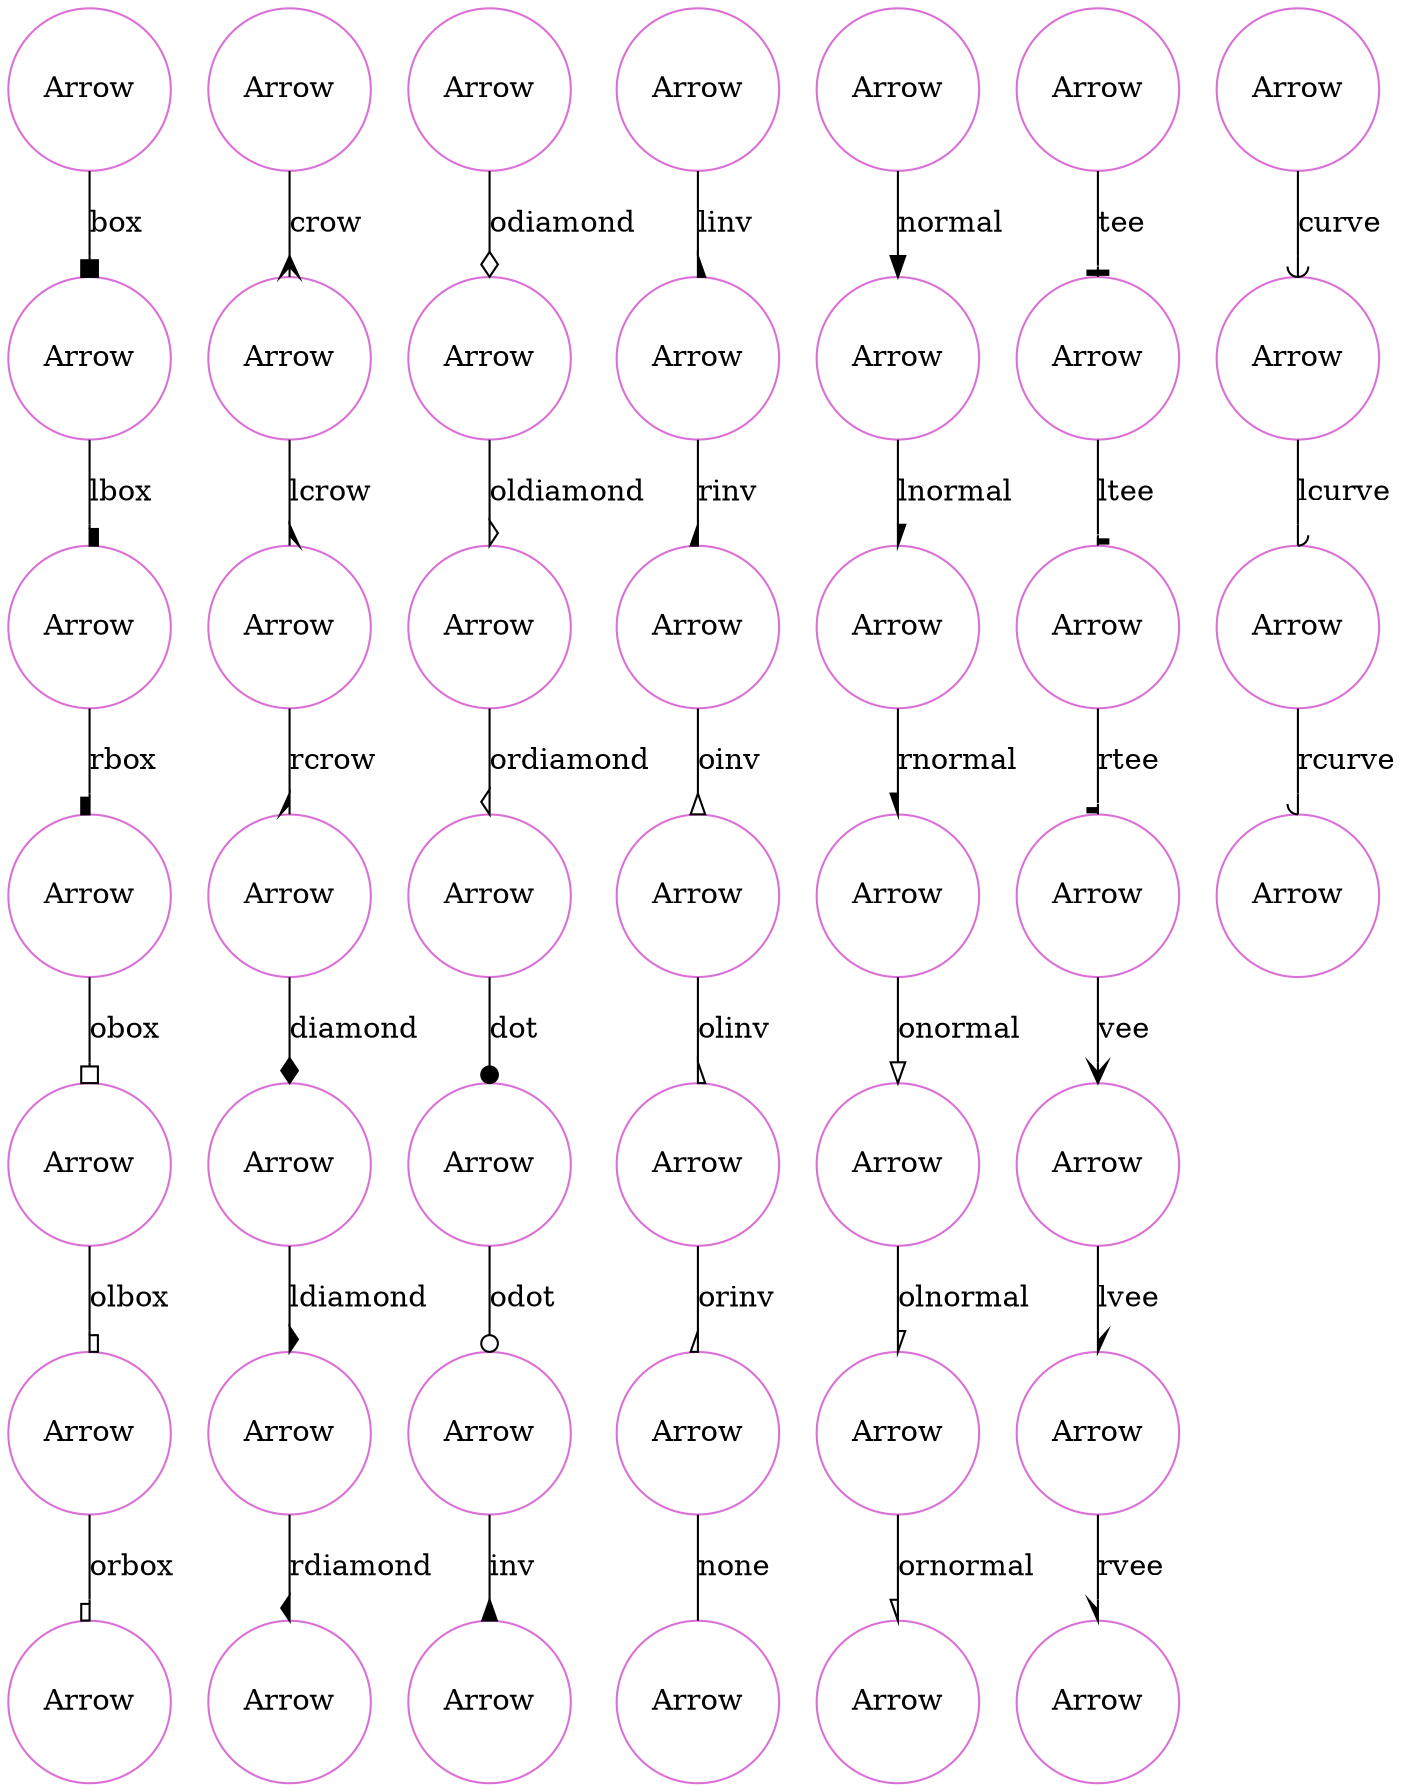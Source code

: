 digraph G {
  node[color="orchid",shape="circle",label="Arrow"];
  box;
  lbox;
  rbox;
  obox;
  olbox;
  orbox;
  0;
  crow;
  lcrow;
  rcrow;
  diamond;
  ldiamond;
  rdiamond;
  1;
  odiamond;
  oldiamond;
  ordiamond;
  dot;
  odot;
  inv;
  2;
  linv;
  rinv;
  oinv;
  olinv;
  orinv;
  none;
  3;
  normal;
  lnormal;
  rnormal;
  onormal;
  olnormal;
  ornormal;
  4;
  tee;
  ltee;
  rtee;
  vee;
  lvee;
  rvee;
  5;
  curve;
  lcurve;
  rcurve;
  6;
  box -> lbox[arrowhead="box",label="box"];
  lbox -> rbox[arrowhead="lbox",label="lbox"];
  rbox -> obox[arrowhead="rbox",label="rbox"];
  obox -> olbox[arrowhead="obox",label="obox"];
  olbox -> orbox[arrowhead="olbox",label="olbox"];
  orbox -> 0[arrowhead="orbox",label="orbox"];
  crow -> lcrow[arrowhead="crow",label="crow"];
  lcrow -> rcrow[arrowhead="lcrow",label="lcrow"];
  rcrow -> diamond[arrowhead="rcrow",label="rcrow"];
  diamond -> ldiamond[arrowhead="diamond",label="diamond"];
  ldiamond -> rdiamond[arrowhead="ldiamond",label="ldiamond"];
  rdiamond -> 1[arrowhead="rdiamond",label="rdiamond"];
  odiamond -> oldiamond[arrowhead="odiamond",label="odiamond"];
  oldiamond -> ordiamond[arrowhead="oldiamond",label="oldiamond"];
  ordiamond -> dot[arrowhead="ordiamond",label="ordiamond"];
  dot -> odot[arrowhead="dot",label="dot"];
  odot -> inv[arrowhead="odot",label="odot"];
  inv -> 2[arrowhead="inv",label="inv"];
  linv -> rinv[arrowhead="linv",label="linv"];
  rinv -> oinv[arrowhead="rinv",label="rinv"];
  oinv -> olinv[arrowhead="oinv",label="oinv"];
  olinv -> orinv[arrowhead="olinv",label="olinv"];
  orinv -> none[arrowhead="orinv",label="orinv"];
  none -> 3[arrowhead="none",label="none"];
  normal -> lnormal[arrowhead="normal",label="normal"];
  lnormal -> rnormal[arrowhead="lnormal",label="lnormal"];
  rnormal -> onormal[arrowhead="rnormal",label="rnormal"];
  onormal -> olnormal[arrowhead="onormal",label="onormal"];
  olnormal -> ornormal[arrowhead="olnormal",label="olnormal"];
  ornormal -> 4[arrowhead="ornormal",label="ornormal"];
  tee -> ltee[arrowhead="tee",label="tee"];
  ltee -> rtee[arrowhead="ltee",label="ltee"];
  rtee -> vee[arrowhead="rtee",label="rtee"];
  vee -> lvee[arrowhead="vee",label="vee"];
  lvee -> rvee[arrowhead="lvee",label="lvee"];
  rvee -> 5[arrowhead="rvee",label="rvee"];
  curve -> lcurve[arrowhead="curve",label="curve"];
  lcurve -> rcurve[arrowhead="lcurve",label="lcurve"];
  rcurve -> 6[arrowhead="rcurve",label="rcurve"];
}

